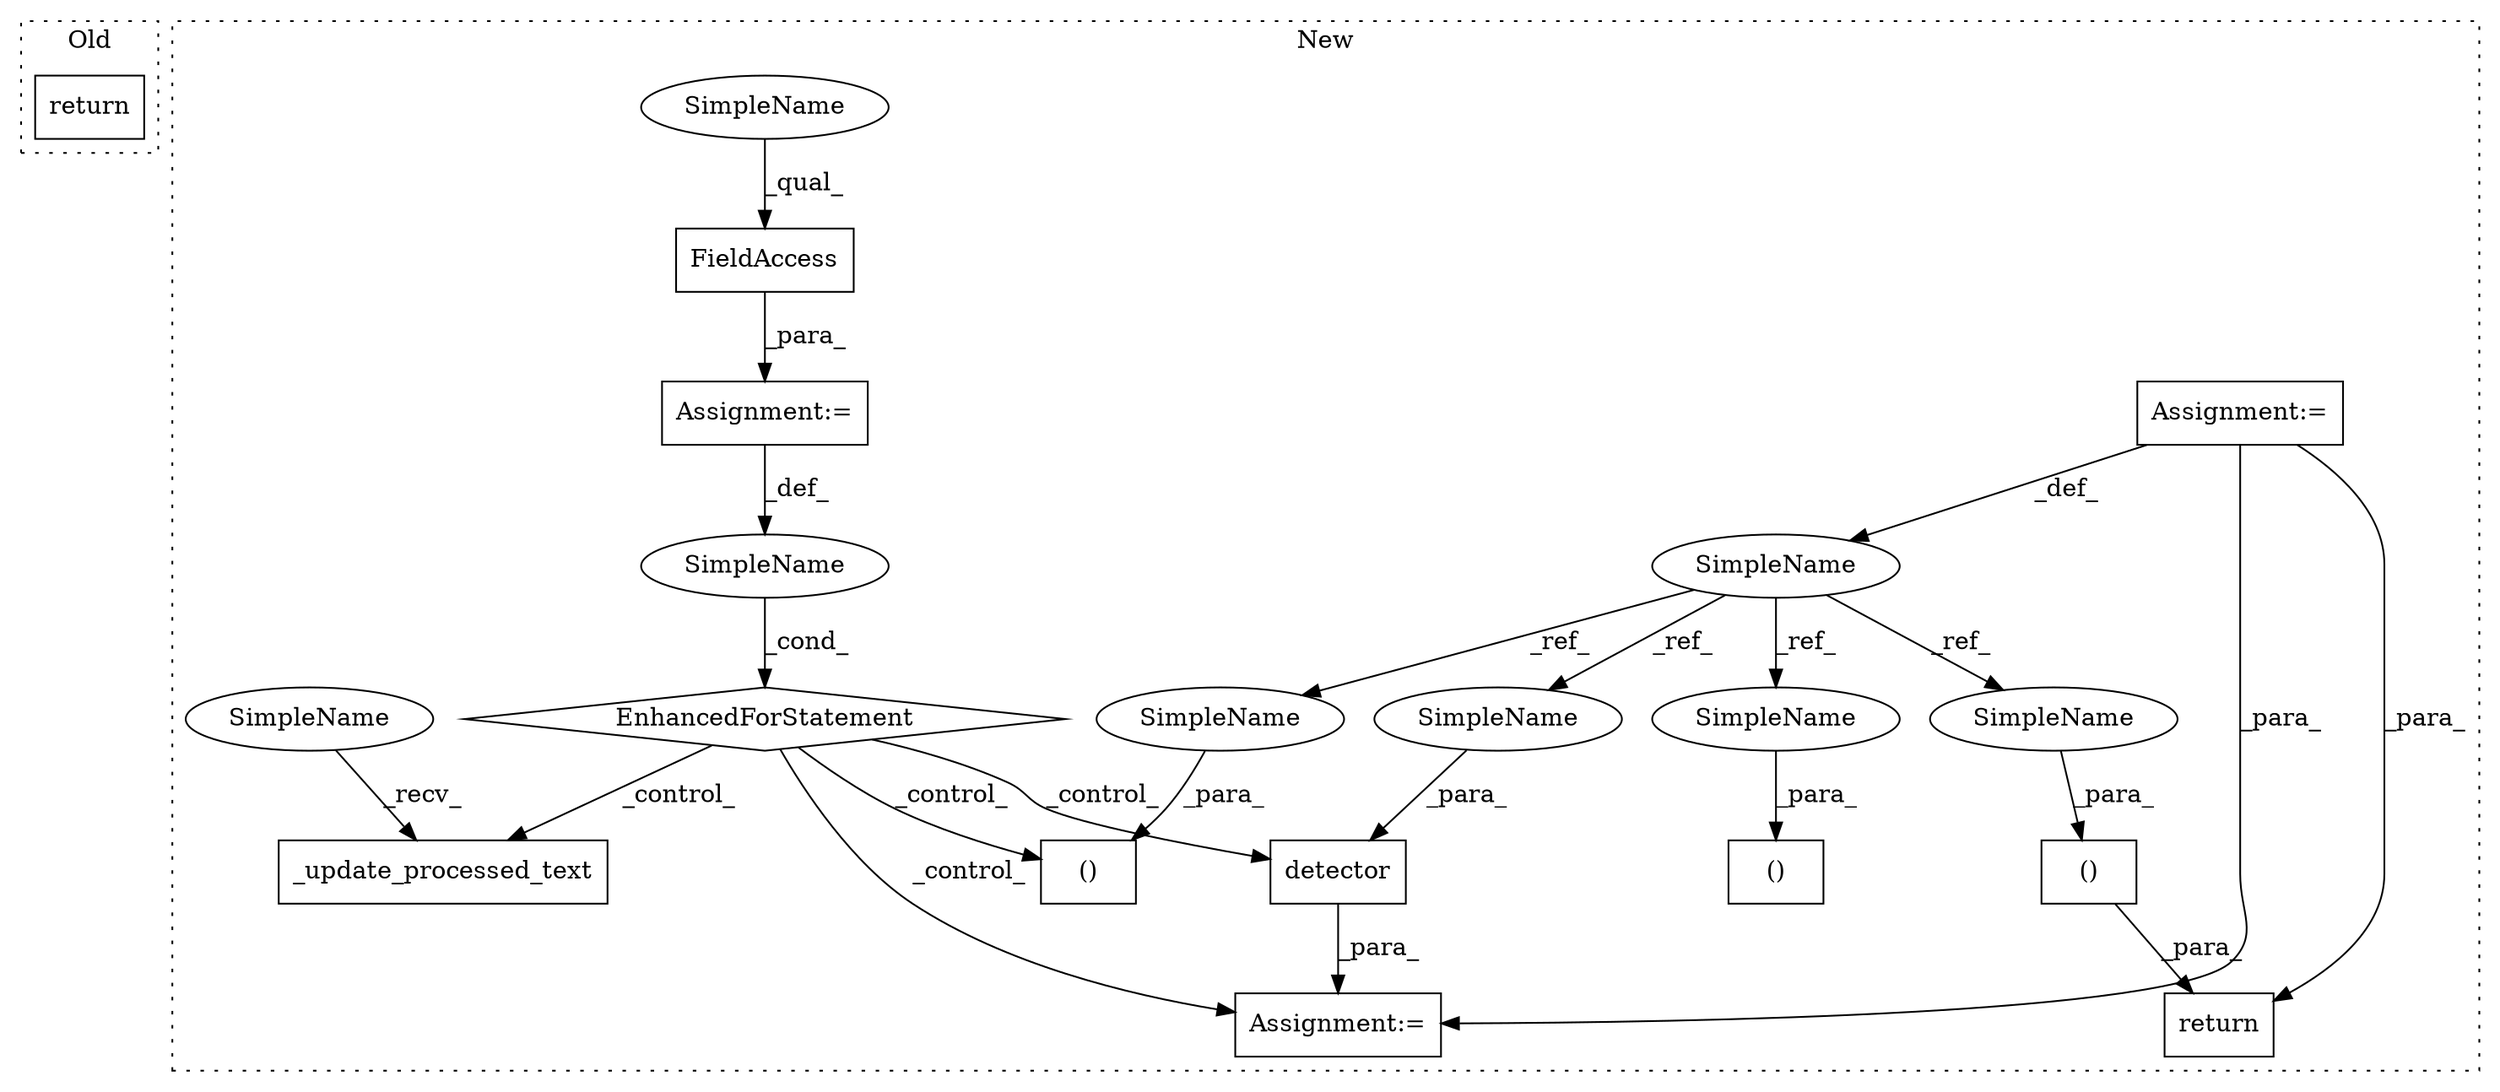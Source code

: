 digraph G {
subgraph cluster0 {
1 [label="return" a="41" s="1934" l="12" shape="box"];
label = "Old";
style="dotted";
}
subgraph cluster1 {
2 [label="_update_processed_text" a="32" s="2334,2370" l="23,1" shape="box"];
3 [label="SimpleName" a="42" s="2198" l="8" shape="ellipse"];
4 [label="EnhancedForStatement" a="70" s="2133,2234" l="53,2" shape="diamond"];
5 [label="()" a="106" s="2251" l="35" shape="box"];
6 [label="FieldAccess" a="22" s="2209" l="25" shape="box"];
7 [label="SimpleName" a="42" s="1944" l="9" shape="ellipse"];
8 [label="detector" a="32" s="2288,2320" l="9,1" shape="box"];
9 [label="()" a="106" s="2051" l="35" shape="box"];
10 [label="Assignment:=" a="7" s="1944" l="9" shape="box"];
11 [label="()" a="106" s="2395" l="35" shape="box"];
12 [label="Assignment:=" a="7" s="2133,2234" l="53,2" shape="box"];
13 [label="Assignment:=" a="7" s="2286" l="2" shape="box"];
14 [label="return" a="41" s="2383" l="12" shape="box"];
15 [label="SimpleName" a="42" s="2329" l="4" shape="ellipse"];
16 [label="SimpleName" a="42" s="2209" l="4" shape="ellipse"];
17 [label="SimpleName" a="42" s="2395" l="9" shape="ellipse"];
18 [label="SimpleName" a="42" s="2051" l="9" shape="ellipse"];
19 [label="SimpleName" a="42" s="2251" l="9" shape="ellipse"];
20 [label="SimpleName" a="42" s="2297" l="9" shape="ellipse"];
label = "New";
style="dotted";
}
3 -> 4 [label="_cond_"];
4 -> 8 [label="_control_"];
4 -> 5 [label="_control_"];
4 -> 13 [label="_control_"];
4 -> 2 [label="_control_"];
6 -> 12 [label="_para_"];
7 -> 17 [label="_ref_"];
7 -> 18 [label="_ref_"];
7 -> 20 [label="_ref_"];
7 -> 19 [label="_ref_"];
8 -> 13 [label="_para_"];
10 -> 14 [label="_para_"];
10 -> 7 [label="_def_"];
10 -> 13 [label="_para_"];
11 -> 14 [label="_para_"];
12 -> 3 [label="_def_"];
15 -> 2 [label="_recv_"];
16 -> 6 [label="_qual_"];
17 -> 11 [label="_para_"];
18 -> 9 [label="_para_"];
19 -> 5 [label="_para_"];
20 -> 8 [label="_para_"];
}